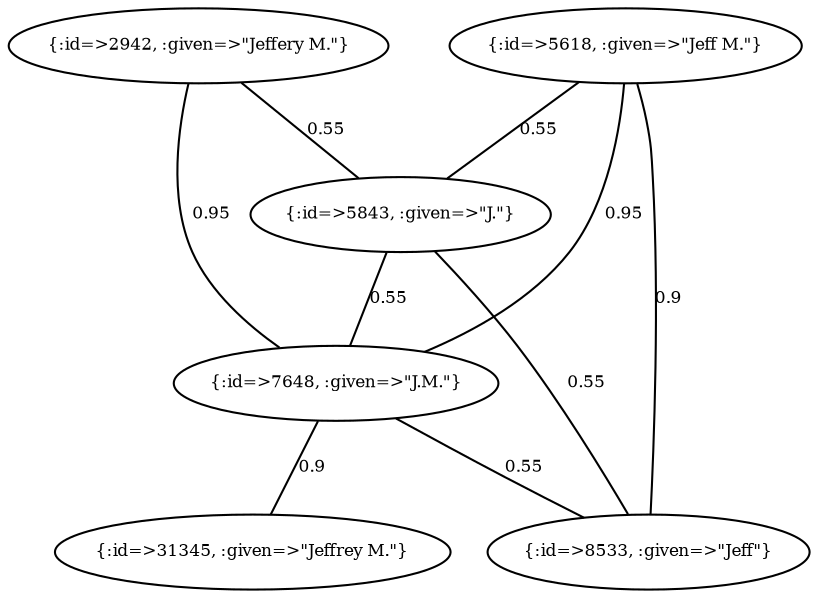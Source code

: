 graph Collector__WeightedGraph {
    "{:id=>2942, :given=>\"Jeffery M.\"}" [
        fontsize = 8,
        label = "{:id=>2942, :given=>\"Jeffery M.\"}"
    ]

    "{:id=>5618, :given=>\"Jeff M.\"}" [
        fontsize = 8,
        label = "{:id=>5618, :given=>\"Jeff M.\"}"
    ]

    "{:id=>5843, :given=>\"J.\"}" [
        fontsize = 8,
        label = "{:id=>5843, :given=>\"J.\"}"
    ]

    "{:id=>7648, :given=>\"J.M.\"}" [
        fontsize = 8,
        label = "{:id=>7648, :given=>\"J.M.\"}"
    ]

    "{:id=>8533, :given=>\"Jeff\"}" [
        fontsize = 8,
        label = "{:id=>8533, :given=>\"Jeff\"}"
    ]

    "{:id=>31345, :given=>\"Jeffrey M.\"}" [
        fontsize = 8,
        label = "{:id=>31345, :given=>\"Jeffrey M.\"}"
    ]

    "{:id=>2942, :given=>\"Jeffery M.\"}" -- "{:id=>5843, :given=>\"J.\"}" [
        fontsize = 8,
        label = 0.55
    ]

    "{:id=>2942, :given=>\"Jeffery M.\"}" -- "{:id=>7648, :given=>\"J.M.\"}" [
        fontsize = 8,
        label = 0.95
    ]

    "{:id=>5618, :given=>\"Jeff M.\"}" -- "{:id=>5843, :given=>\"J.\"}" [
        fontsize = 8,
        label = 0.55
    ]

    "{:id=>5618, :given=>\"Jeff M.\"}" -- "{:id=>7648, :given=>\"J.M.\"}" [
        fontsize = 8,
        label = 0.95
    ]

    "{:id=>5618, :given=>\"Jeff M.\"}" -- "{:id=>8533, :given=>\"Jeff\"}" [
        fontsize = 8,
        label = 0.9
    ]

    "{:id=>5843, :given=>\"J.\"}" -- "{:id=>7648, :given=>\"J.M.\"}" [
        fontsize = 8,
        label = 0.55
    ]

    "{:id=>5843, :given=>\"J.\"}" -- "{:id=>8533, :given=>\"Jeff\"}" [
        fontsize = 8,
        label = 0.55
    ]

    "{:id=>7648, :given=>\"J.M.\"}" -- "{:id=>8533, :given=>\"Jeff\"}" [
        fontsize = 8,
        label = 0.55
    ]

    "{:id=>7648, :given=>\"J.M.\"}" -- "{:id=>31345, :given=>\"Jeffrey M.\"}" [
        fontsize = 8,
        label = 0.9
    ]
}
